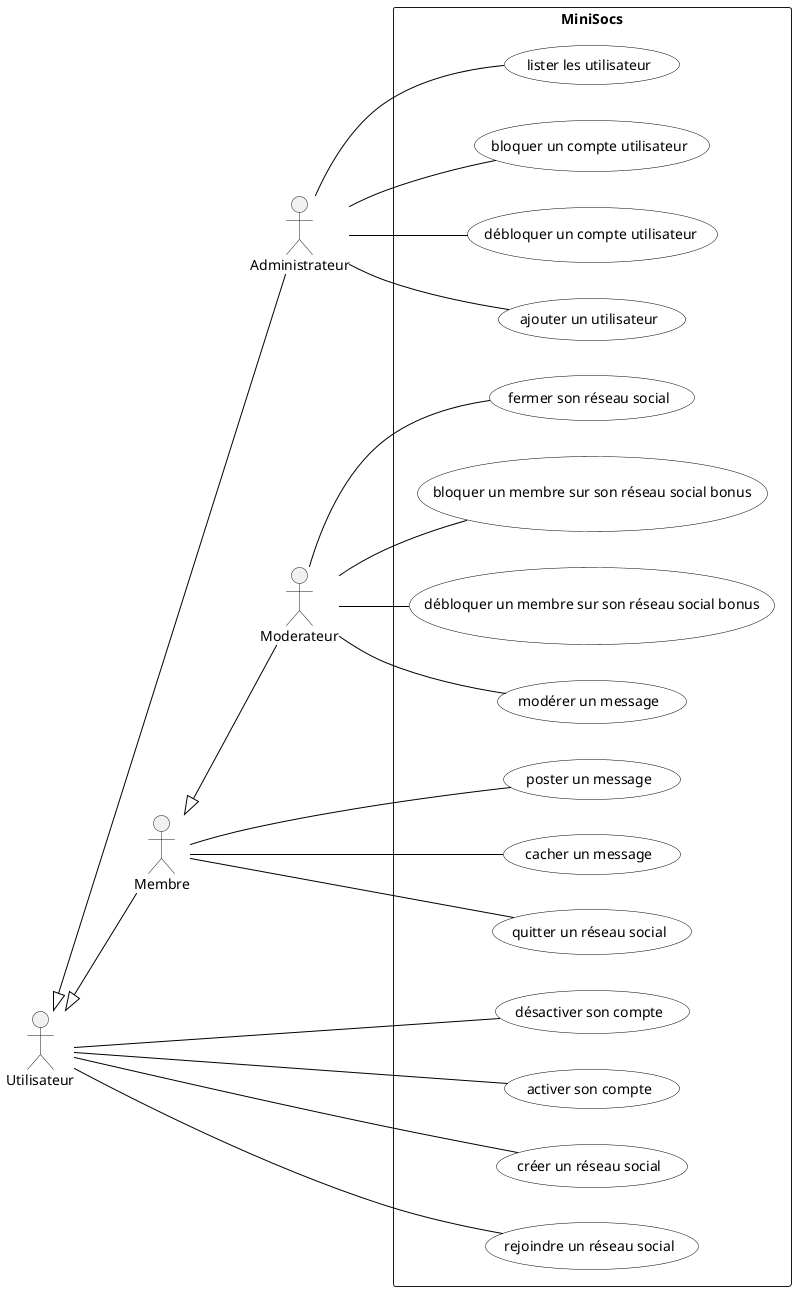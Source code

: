 @startuml

'Diagramme de cas d'utilisation (PlantUML)'

'Configuration charte graphique'
skinparam usecase {
BackgroundColor White
BorderColor Black
ArrowColor Black
ActorBackgroundColor<< Human >> Gold
}

left to right direction

'Déclaration des acteurs :'
actor Administrateur
actor Utilisateur
actor Membre
actor Moderateur
Utilisateur <|-- Administrateur
Membre      <|-- Moderateur
Utilisateur <|-- Membre

'Déclaration des cas d'utilisation dans le système'
rectangle "MiniSocs" {
:Administrateur: -- (ajouter un utilisateur)
:Administrateur: -- (lister les utilisateur)
:Administrateur: -- (bloquer un compte utilisateur)
:Administrateur: -- (débloquer un compte utilisateur)

:Utilisateur:    -- (désactiver son compte)
:Utilisateur:    -- (activer son compte)
:Utilisateur:    -- (créer un réseau social)
:Utilisateur:    -- (rejoindre un réseau social)

:Moderateur:     -- (modérer un message)
:Moderateur:     -- (fermer son réseau social) 
:Moderateur:     -- (bloquer un membre sur son réseau social bonus)
:Moderateur:     -- (débloquer un membre sur son réseau social bonus)

:Membre:         -- (poster un message)
:Membre:         -- (cacher un message)
:Membre:         -- (quitter un réseau social)
}

@enduml

